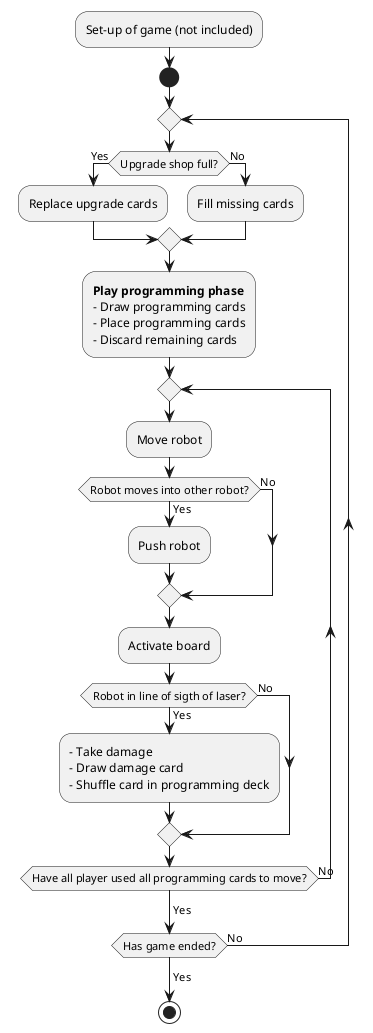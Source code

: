 @startuml

:Set-up of game (not included);

start

repeat

if (Upgrade shop full?) then (Yes)
:Replace upgrade cards;
else (No)
:Fill missing cards;
endif

:**Play programming phase**
- Draw programming cards
- Place programming cards
- Discard remaining cards;

repeat
:Move robot;
if (Robot moves into other robot?) then (Yes)
:Push robot;
else (No)
endif

:Activate board;
if (Robot in line of sigth of laser?) then (Yes)
:- Take damage
- Draw damage card
- Shuffle card in programming deck;
else (No);
endif

repeat while (Have all player used all programming cards to move?) is (No)
-> Yes;

repeat while (Has game ended?) is (No)
-> Yes;
stop

@enduml
